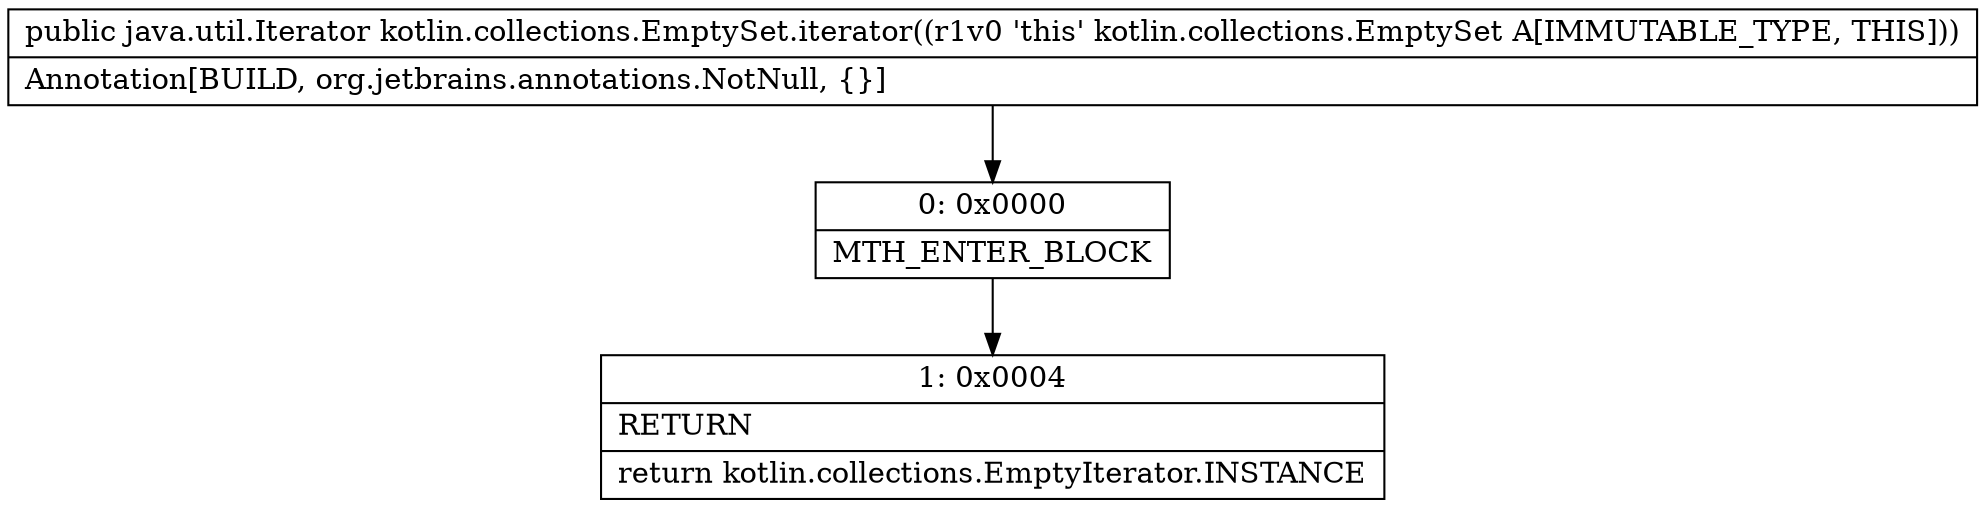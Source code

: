 digraph "CFG forkotlin.collections.EmptySet.iterator()Ljava\/util\/Iterator;" {
Node_0 [shape=record,label="{0\:\ 0x0000|MTH_ENTER_BLOCK\l}"];
Node_1 [shape=record,label="{1\:\ 0x0004|RETURN\l|return kotlin.collections.EmptyIterator.INSTANCE\l}"];
MethodNode[shape=record,label="{public java.util.Iterator kotlin.collections.EmptySet.iterator((r1v0 'this' kotlin.collections.EmptySet A[IMMUTABLE_TYPE, THIS]))  | Annotation[BUILD, org.jetbrains.annotations.NotNull, \{\}]\l}"];
MethodNode -> Node_0;
Node_0 -> Node_1;
}

